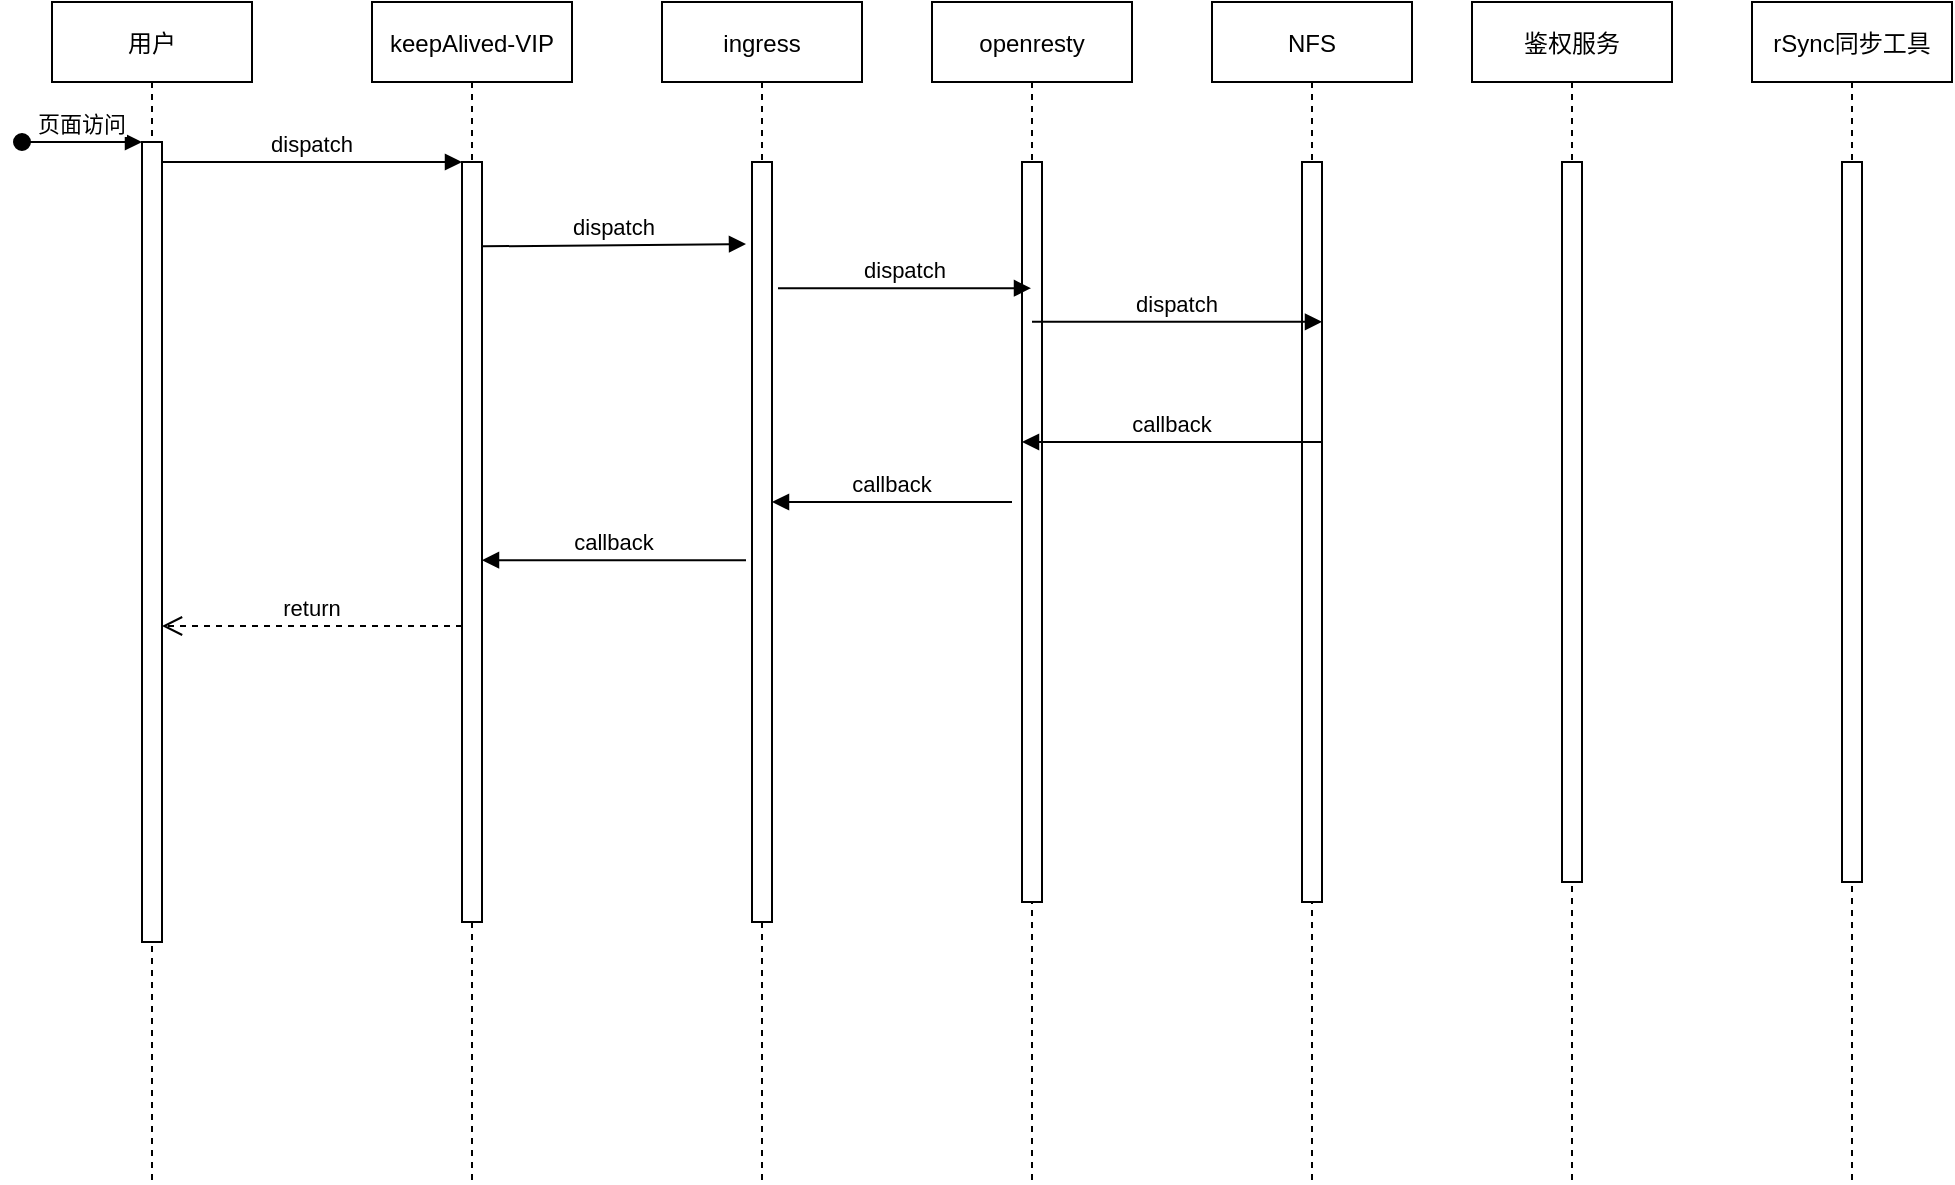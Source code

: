 <mxfile version="20.1.1" type="github">
  <diagram id="kgpKYQtTHZ0yAKxKKP6v" name="Page-1">
    <mxGraphModel dx="1422" dy="839" grid="1" gridSize="10" guides="1" tooltips="1" connect="1" arrows="1" fold="1" page="1" pageScale="1" pageWidth="850" pageHeight="1100" math="0" shadow="0">
      <root>
        <mxCell id="0" />
        <mxCell id="1" parent="0" />
        <mxCell id="3nuBFxr9cyL0pnOWT2aG-1" value="用户" style="shape=umlLifeline;perimeter=lifelinePerimeter;container=1;collapsible=0;recursiveResize=0;rounded=0;shadow=0;strokeWidth=1;" parent="1" vertex="1">
          <mxGeometry x="120" y="80" width="100" height="590" as="geometry" />
        </mxCell>
        <mxCell id="3nuBFxr9cyL0pnOWT2aG-2" value="" style="points=[];perimeter=orthogonalPerimeter;rounded=0;shadow=0;strokeWidth=1;" parent="3nuBFxr9cyL0pnOWT2aG-1" vertex="1">
          <mxGeometry x="45" y="70" width="10" height="400" as="geometry" />
        </mxCell>
        <mxCell id="3nuBFxr9cyL0pnOWT2aG-3" value="页面访问" style="verticalAlign=bottom;startArrow=oval;endArrow=block;startSize=8;shadow=0;strokeWidth=1;" parent="3nuBFxr9cyL0pnOWT2aG-1" target="3nuBFxr9cyL0pnOWT2aG-2" edge="1">
          <mxGeometry relative="1" as="geometry">
            <mxPoint x="-15" y="70" as="sourcePoint" />
          </mxGeometry>
        </mxCell>
        <mxCell id="3nuBFxr9cyL0pnOWT2aG-5" value="keepAlived-VIP" style="shape=umlLifeline;perimeter=lifelinePerimeter;container=1;collapsible=0;recursiveResize=0;rounded=0;shadow=0;strokeWidth=1;" parent="1" vertex="1">
          <mxGeometry x="280" y="80" width="100" height="590" as="geometry" />
        </mxCell>
        <mxCell id="3nuBFxr9cyL0pnOWT2aG-6" value="" style="points=[];perimeter=orthogonalPerimeter;rounded=0;shadow=0;strokeWidth=1;" parent="3nuBFxr9cyL0pnOWT2aG-5" vertex="1">
          <mxGeometry x="45" y="80" width="10" height="380" as="geometry" />
        </mxCell>
        <mxCell id="3nuBFxr9cyL0pnOWT2aG-7" value="return" style="verticalAlign=bottom;endArrow=open;dashed=1;endSize=8;exitX=0;exitY=0.95;shadow=0;strokeWidth=1;" parent="1" edge="1">
          <mxGeometry relative="1" as="geometry">
            <mxPoint x="175" y="392.0" as="targetPoint" />
            <mxPoint x="325" y="392.0" as="sourcePoint" />
          </mxGeometry>
        </mxCell>
        <mxCell id="3nuBFxr9cyL0pnOWT2aG-8" value="dispatch" style="verticalAlign=bottom;endArrow=block;entryX=0;entryY=0;shadow=0;strokeWidth=1;" parent="1" source="3nuBFxr9cyL0pnOWT2aG-2" target="3nuBFxr9cyL0pnOWT2aG-6" edge="1">
          <mxGeometry relative="1" as="geometry">
            <mxPoint x="275" y="160" as="sourcePoint" />
          </mxGeometry>
        </mxCell>
        <mxCell id="0SI5NHYOH2F6g-o7DsJd-1" value="rSync同步工具" style="shape=umlLifeline;perimeter=lifelinePerimeter;container=1;collapsible=0;recursiveResize=0;rounded=0;shadow=0;strokeWidth=1;" vertex="1" parent="1">
          <mxGeometry x="970" y="80" width="100" height="590" as="geometry" />
        </mxCell>
        <mxCell id="0SI5NHYOH2F6g-o7DsJd-2" value="" style="points=[];perimeter=orthogonalPerimeter;rounded=0;shadow=0;strokeWidth=1;" vertex="1" parent="0SI5NHYOH2F6g-o7DsJd-1">
          <mxGeometry x="45" y="80" width="10" height="360" as="geometry" />
        </mxCell>
        <mxCell id="0SI5NHYOH2F6g-o7DsJd-6" value="ingress" style="shape=umlLifeline;perimeter=lifelinePerimeter;container=1;collapsible=0;recursiveResize=0;rounded=0;shadow=0;strokeWidth=1;" vertex="1" parent="1">
          <mxGeometry x="425" y="80" width="100" height="590" as="geometry" />
        </mxCell>
        <mxCell id="0SI5NHYOH2F6g-o7DsJd-7" value="" style="points=[];perimeter=orthogonalPerimeter;rounded=0;shadow=0;strokeWidth=1;" vertex="1" parent="0SI5NHYOH2F6g-o7DsJd-6">
          <mxGeometry x="45" y="80" width="10" height="380" as="geometry" />
        </mxCell>
        <mxCell id="0SI5NHYOH2F6g-o7DsJd-8" value="openresty" style="shape=umlLifeline;perimeter=lifelinePerimeter;container=1;collapsible=0;recursiveResize=0;rounded=0;shadow=0;strokeWidth=1;" vertex="1" parent="1">
          <mxGeometry x="560" y="80" width="100" height="590" as="geometry" />
        </mxCell>
        <mxCell id="0SI5NHYOH2F6g-o7DsJd-9" value="" style="points=[];perimeter=orthogonalPerimeter;rounded=0;shadow=0;strokeWidth=1;" vertex="1" parent="0SI5NHYOH2F6g-o7DsJd-8">
          <mxGeometry x="45" y="80" width="10" height="370" as="geometry" />
        </mxCell>
        <mxCell id="0SI5NHYOH2F6g-o7DsJd-10" value="NFS" style="shape=umlLifeline;perimeter=lifelinePerimeter;container=1;collapsible=0;recursiveResize=0;rounded=0;shadow=0;strokeWidth=1;" vertex="1" parent="1">
          <mxGeometry x="700" y="80" width="100" height="590" as="geometry" />
        </mxCell>
        <mxCell id="0SI5NHYOH2F6g-o7DsJd-11" value="" style="points=[];perimeter=orthogonalPerimeter;rounded=0;shadow=0;strokeWidth=1;" vertex="1" parent="0SI5NHYOH2F6g-o7DsJd-10">
          <mxGeometry x="45" y="80" width="10" height="370" as="geometry" />
        </mxCell>
        <mxCell id="0SI5NHYOH2F6g-o7DsJd-15" value="callback" style="verticalAlign=bottom;endArrow=block;entryX=1;entryY=0.483;shadow=0;strokeWidth=1;entryDx=0;entryDy=0;entryPerimeter=0;" edge="1" parent="0SI5NHYOH2F6g-o7DsJd-10">
          <mxGeometry relative="1" as="geometry">
            <mxPoint x="55" y="220.0" as="sourcePoint" />
            <mxPoint x="-95" y="220.0" as="targetPoint" />
          </mxGeometry>
        </mxCell>
        <mxCell id="0SI5NHYOH2F6g-o7DsJd-13" value="dispatch" style="verticalAlign=bottom;endArrow=block;shadow=0;strokeWidth=1;exitX=1.3;exitY=0.166;exitDx=0;exitDy=0;exitPerimeter=0;" edge="1" parent="1" source="0SI5NHYOH2F6g-o7DsJd-7" target="0SI5NHYOH2F6g-o7DsJd-8">
          <mxGeometry relative="1" as="geometry">
            <mxPoint x="500" y="220" as="sourcePoint" />
            <mxPoint x="610" y="220" as="targetPoint" />
          </mxGeometry>
        </mxCell>
        <mxCell id="0SI5NHYOH2F6g-o7DsJd-12" value="dispatch" style="verticalAlign=bottom;endArrow=block;shadow=0;strokeWidth=1;exitX=1;exitY=0.111;exitDx=0;exitDy=0;exitPerimeter=0;entryX=-0.3;entryY=0.108;entryDx=0;entryDy=0;entryPerimeter=0;" edge="1" parent="1" source="3nuBFxr9cyL0pnOWT2aG-6" target="0SI5NHYOH2F6g-o7DsJd-7">
          <mxGeometry relative="1" as="geometry">
            <mxPoint x="340" y="199" as="sourcePoint" />
            <mxPoint x="460" y="202" as="targetPoint" />
          </mxGeometry>
        </mxCell>
        <mxCell id="0SI5NHYOH2F6g-o7DsJd-14" value="dispatch" style="verticalAlign=bottom;endArrow=block;shadow=0;strokeWidth=1;entryX=1;entryY=0.216;entryDx=0;entryDy=0;entryPerimeter=0;" edge="1" parent="1" source="0SI5NHYOH2F6g-o7DsJd-8" target="0SI5NHYOH2F6g-o7DsJd-11">
          <mxGeometry relative="1" as="geometry">
            <mxPoint x="606.5" y="240.0" as="sourcePoint" />
            <mxPoint x="745" y="240.0" as="targetPoint" />
          </mxGeometry>
        </mxCell>
        <mxCell id="0SI5NHYOH2F6g-o7DsJd-16" value="callback" style="verticalAlign=bottom;endArrow=block;shadow=0;strokeWidth=1;" edge="1" parent="1">
          <mxGeometry relative="1" as="geometry">
            <mxPoint x="600" y="330.0" as="sourcePoint" />
            <mxPoint x="480" y="330" as="targetPoint" />
          </mxGeometry>
        </mxCell>
        <mxCell id="0SI5NHYOH2F6g-o7DsJd-17" value="callback" style="verticalAlign=bottom;endArrow=block;shadow=0;strokeWidth=1;exitX=-0.3;exitY=0.524;exitDx=0;exitDy=0;exitPerimeter=0;" edge="1" parent="1" source="0SI5NHYOH2F6g-o7DsJd-7" target="3nuBFxr9cyL0pnOWT2aG-6">
          <mxGeometry relative="1" as="geometry">
            <mxPoint x="355" y="373.2" as="sourcePoint" />
            <mxPoint x="340" y="359" as="targetPoint" />
          </mxGeometry>
        </mxCell>
        <mxCell id="0SI5NHYOH2F6g-o7DsJd-18" value="鉴权服务" style="shape=umlLifeline;perimeter=lifelinePerimeter;container=1;collapsible=0;recursiveResize=0;rounded=0;shadow=0;strokeWidth=1;" vertex="1" parent="1">
          <mxGeometry x="830" y="80" width="100" height="590" as="geometry" />
        </mxCell>
        <mxCell id="0SI5NHYOH2F6g-o7DsJd-19" value="" style="points=[];perimeter=orthogonalPerimeter;rounded=0;shadow=0;strokeWidth=1;" vertex="1" parent="0SI5NHYOH2F6g-o7DsJd-18">
          <mxGeometry x="45" y="80" width="10" height="360" as="geometry" />
        </mxCell>
      </root>
    </mxGraphModel>
  </diagram>
</mxfile>

